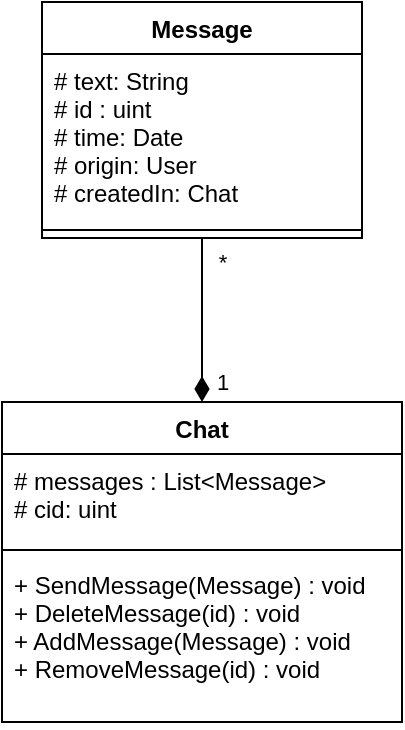 <mxfile version="15.4.3" type="device"><diagram id="lzD36JAKad2s5vSRMrt7" name="Page-1"><mxGraphModel dx="1185" dy="635" grid="1" gridSize="10" guides="1" tooltips="1" connect="1" arrows="1" fold="1" page="1" pageScale="1" pageWidth="827" pageHeight="1169" math="0" shadow="0"><root><mxCell id="0"/><mxCell id="1" parent="0"/><mxCell id="Gp5kMsa3ygB50WkHbCLv-1" value="Chat" style="swimlane;fontStyle=1;align=center;verticalAlign=top;childLayout=stackLayout;horizontal=1;startSize=26;horizontalStack=0;resizeParent=1;resizeParentMax=0;resizeLast=0;collapsible=1;marginBottom=0;" parent="1" vertex="1"><mxGeometry x="320" y="530" width="200" height="160" as="geometry"/></mxCell><mxCell id="Gp5kMsa3ygB50WkHbCLv-2" value="# messages : List&lt;Message&gt;&#10;# cid: uint" style="text;strokeColor=none;fillColor=none;align=left;verticalAlign=top;spacingLeft=4;spacingRight=4;overflow=hidden;rotatable=0;points=[[0,0.5],[1,0.5]];portConstraint=eastwest;" parent="Gp5kMsa3ygB50WkHbCLv-1" vertex="1"><mxGeometry y="26" width="200" height="44" as="geometry"/></mxCell><mxCell id="Gp5kMsa3ygB50WkHbCLv-3" value="" style="line;strokeWidth=1;fillColor=none;align=left;verticalAlign=middle;spacingTop=-1;spacingLeft=3;spacingRight=3;rotatable=0;labelPosition=right;points=[];portConstraint=eastwest;" parent="Gp5kMsa3ygB50WkHbCLv-1" vertex="1"><mxGeometry y="70" width="200" height="8" as="geometry"/></mxCell><mxCell id="Gp5kMsa3ygB50WkHbCLv-4" value="+ SendMessage(Message) : void&#10;+ DeleteMessage(id) : void&#10;+ AddMessage(Message) : void&#10;+ RemoveMessage(id) : void" style="text;strokeColor=none;fillColor=none;align=left;verticalAlign=top;spacingLeft=4;spacingRight=4;overflow=hidden;rotatable=0;points=[[0,0.5],[1,0.5]];portConstraint=eastwest;" parent="Gp5kMsa3ygB50WkHbCLv-1" vertex="1"><mxGeometry y="78" width="200" height="82" as="geometry"/></mxCell><mxCell id="Gp5kMsa3ygB50WkHbCLv-11" value="*" style="edgeStyle=orthogonalEdgeStyle;rounded=0;orthogonalLoop=1;jettySize=auto;html=1;entryX=0.5;entryY=0;entryDx=0;entryDy=0;endArrow=diamondThin;endFill=1;endSize=10;" parent="1" source="Gp5kMsa3ygB50WkHbCLv-5" target="Gp5kMsa3ygB50WkHbCLv-1" edge="1"><mxGeometry x="-0.707" y="10" relative="1" as="geometry"><mxPoint as="offset"/></mxGeometry></mxCell><mxCell id="zSaXVp3RGS0ZBs8g-sLA-1" value="1" style="edgeLabel;html=1;align=center;verticalAlign=middle;resizable=0;points=[];" vertex="1" connectable="0" parent="Gp5kMsa3ygB50WkHbCLv-11"><mxGeometry x="0.761" relative="1" as="geometry"><mxPoint x="10" as="offset"/></mxGeometry></mxCell><mxCell id="Gp5kMsa3ygB50WkHbCLv-5" value="Message" style="swimlane;fontStyle=1;align=center;verticalAlign=top;childLayout=stackLayout;horizontal=1;startSize=26;horizontalStack=0;resizeParent=1;resizeParentMax=0;resizeLast=0;collapsible=1;marginBottom=0;" parent="1" vertex="1"><mxGeometry x="340" y="330" width="160" height="118" as="geometry"/></mxCell><mxCell id="Gp5kMsa3ygB50WkHbCLv-6" value="# text: String&#10;# id : uint&#10;# time: Date&#10;# origin: User&#10;# createdIn: Chat" style="text;strokeColor=none;fillColor=none;align=left;verticalAlign=top;spacingLeft=4;spacingRight=4;overflow=hidden;rotatable=0;points=[[0,0.5],[1,0.5]];portConstraint=eastwest;" parent="Gp5kMsa3ygB50WkHbCLv-5" vertex="1"><mxGeometry y="26" width="160" height="84" as="geometry"/></mxCell><mxCell id="Gp5kMsa3ygB50WkHbCLv-7" value="" style="line;strokeWidth=1;fillColor=none;align=left;verticalAlign=middle;spacingTop=-1;spacingLeft=3;spacingRight=3;rotatable=0;labelPosition=right;points=[];portConstraint=eastwest;" parent="Gp5kMsa3ygB50WkHbCLv-5" vertex="1"><mxGeometry y="110" width="160" height="8" as="geometry"/></mxCell></root></mxGraphModel></diagram></mxfile>